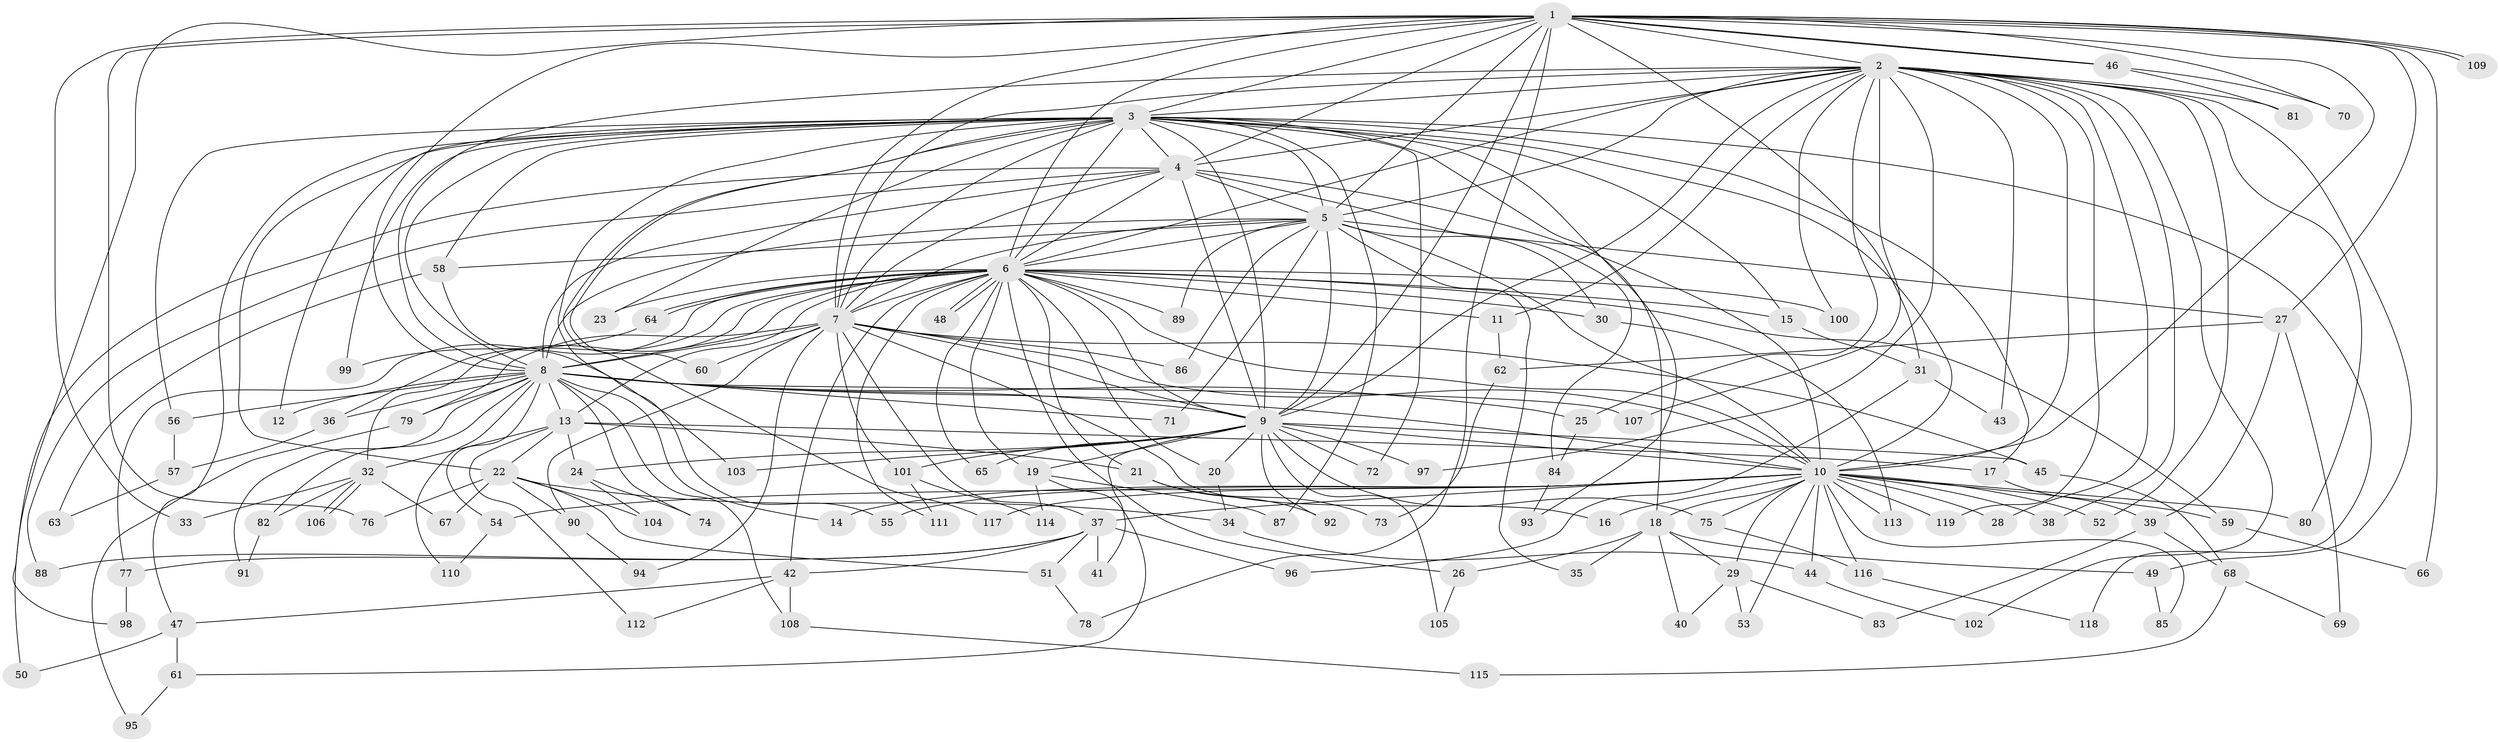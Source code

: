 // coarse degree distribution, {9: 0.013888888888888888, 6: 0.041666666666666664, 21: 0.013888888888888888, 4: 0.09722222222222222, 2: 0.3194444444444444, 3: 0.3194444444444444, 26: 0.027777777777777776, 1: 0.027777777777777776, 20: 0.027777777777777776, 23: 0.013888888888888888, 8: 0.027777777777777776, 14: 0.013888888888888888, 12: 0.013888888888888888, 16: 0.013888888888888888, 5: 0.027777777777777776}
// Generated by graph-tools (version 1.1) at 2025/36/03/04/25 23:36:20]
// undirected, 119 vertices, 263 edges
graph export_dot {
  node [color=gray90,style=filled];
  1;
  2;
  3;
  4;
  5;
  6;
  7;
  8;
  9;
  10;
  11;
  12;
  13;
  14;
  15;
  16;
  17;
  18;
  19;
  20;
  21;
  22;
  23;
  24;
  25;
  26;
  27;
  28;
  29;
  30;
  31;
  32;
  33;
  34;
  35;
  36;
  37;
  38;
  39;
  40;
  41;
  42;
  43;
  44;
  45;
  46;
  47;
  48;
  49;
  50;
  51;
  52;
  53;
  54;
  55;
  56;
  57;
  58;
  59;
  60;
  61;
  62;
  63;
  64;
  65;
  66;
  67;
  68;
  69;
  70;
  71;
  72;
  73;
  74;
  75;
  76;
  77;
  78;
  79;
  80;
  81;
  82;
  83;
  84;
  85;
  86;
  87;
  88;
  89;
  90;
  91;
  92;
  93;
  94;
  95;
  96;
  97;
  98;
  99;
  100;
  101;
  102;
  103;
  104;
  105;
  106;
  107;
  108;
  109;
  110;
  111;
  112;
  113;
  114;
  115;
  116;
  117;
  118;
  119;
  1 -- 2;
  1 -- 3;
  1 -- 4;
  1 -- 5;
  1 -- 6;
  1 -- 7;
  1 -- 8;
  1 -- 9;
  1 -- 10;
  1 -- 27;
  1 -- 31;
  1 -- 33;
  1 -- 46;
  1 -- 46;
  1 -- 50;
  1 -- 66;
  1 -- 70;
  1 -- 76;
  1 -- 78;
  1 -- 109;
  1 -- 109;
  2 -- 3;
  2 -- 4;
  2 -- 5;
  2 -- 6;
  2 -- 7;
  2 -- 8;
  2 -- 9;
  2 -- 10;
  2 -- 11;
  2 -- 25;
  2 -- 28;
  2 -- 38;
  2 -- 43;
  2 -- 49;
  2 -- 52;
  2 -- 80;
  2 -- 81;
  2 -- 97;
  2 -- 100;
  2 -- 102;
  2 -- 107;
  2 -- 119;
  3 -- 4;
  3 -- 5;
  3 -- 6;
  3 -- 7;
  3 -- 8;
  3 -- 9;
  3 -- 10;
  3 -- 12;
  3 -- 15;
  3 -- 17;
  3 -- 18;
  3 -- 22;
  3 -- 23;
  3 -- 47;
  3 -- 55;
  3 -- 56;
  3 -- 58;
  3 -- 60;
  3 -- 72;
  3 -- 87;
  3 -- 93;
  3 -- 99;
  3 -- 117;
  3 -- 118;
  4 -- 5;
  4 -- 6;
  4 -- 7;
  4 -- 8;
  4 -- 9;
  4 -- 10;
  4 -- 84;
  4 -- 88;
  4 -- 98;
  5 -- 6;
  5 -- 7;
  5 -- 8;
  5 -- 9;
  5 -- 10;
  5 -- 27;
  5 -- 30;
  5 -- 35;
  5 -- 58;
  5 -- 71;
  5 -- 86;
  5 -- 89;
  6 -- 7;
  6 -- 8;
  6 -- 9;
  6 -- 10;
  6 -- 11;
  6 -- 13;
  6 -- 15;
  6 -- 19;
  6 -- 20;
  6 -- 21;
  6 -- 23;
  6 -- 26;
  6 -- 30;
  6 -- 32;
  6 -- 36;
  6 -- 42;
  6 -- 48;
  6 -- 48;
  6 -- 59;
  6 -- 64;
  6 -- 64;
  6 -- 65;
  6 -- 77;
  6 -- 89;
  6 -- 100;
  6 -- 111;
  7 -- 8;
  7 -- 9;
  7 -- 10;
  7 -- 16;
  7 -- 37;
  7 -- 45;
  7 -- 60;
  7 -- 79;
  7 -- 86;
  7 -- 90;
  7 -- 94;
  7 -- 101;
  8 -- 9;
  8 -- 10;
  8 -- 12;
  8 -- 13;
  8 -- 14;
  8 -- 25;
  8 -- 36;
  8 -- 54;
  8 -- 56;
  8 -- 71;
  8 -- 74;
  8 -- 79;
  8 -- 82;
  8 -- 91;
  8 -- 107;
  8 -- 108;
  8 -- 110;
  9 -- 10;
  9 -- 19;
  9 -- 20;
  9 -- 24;
  9 -- 41;
  9 -- 45;
  9 -- 65;
  9 -- 72;
  9 -- 75;
  9 -- 92;
  9 -- 97;
  9 -- 101;
  9 -- 103;
  9 -- 105;
  10 -- 14;
  10 -- 16;
  10 -- 18;
  10 -- 28;
  10 -- 29;
  10 -- 37;
  10 -- 38;
  10 -- 44;
  10 -- 52;
  10 -- 53;
  10 -- 54;
  10 -- 55;
  10 -- 59;
  10 -- 75;
  10 -- 80;
  10 -- 85;
  10 -- 113;
  10 -- 116;
  10 -- 117;
  10 -- 119;
  11 -- 62;
  13 -- 17;
  13 -- 21;
  13 -- 22;
  13 -- 24;
  13 -- 32;
  13 -- 112;
  15 -- 31;
  17 -- 39;
  18 -- 26;
  18 -- 29;
  18 -- 35;
  18 -- 40;
  18 -- 49;
  19 -- 61;
  19 -- 87;
  19 -- 114;
  20 -- 34;
  21 -- 73;
  21 -- 92;
  22 -- 34;
  22 -- 51;
  22 -- 67;
  22 -- 76;
  22 -- 90;
  22 -- 104;
  24 -- 74;
  24 -- 104;
  25 -- 84;
  26 -- 105;
  27 -- 39;
  27 -- 62;
  27 -- 69;
  29 -- 40;
  29 -- 53;
  29 -- 83;
  30 -- 113;
  31 -- 43;
  31 -- 96;
  32 -- 33;
  32 -- 67;
  32 -- 82;
  32 -- 106;
  32 -- 106;
  34 -- 44;
  36 -- 57;
  37 -- 41;
  37 -- 42;
  37 -- 51;
  37 -- 77;
  37 -- 88;
  37 -- 96;
  39 -- 68;
  39 -- 83;
  42 -- 47;
  42 -- 108;
  42 -- 112;
  44 -- 102;
  45 -- 68;
  46 -- 70;
  46 -- 81;
  47 -- 50;
  47 -- 61;
  49 -- 85;
  51 -- 78;
  54 -- 110;
  56 -- 57;
  57 -- 63;
  58 -- 63;
  58 -- 103;
  59 -- 66;
  61 -- 95;
  62 -- 73;
  64 -- 99;
  68 -- 69;
  68 -- 115;
  75 -- 116;
  77 -- 98;
  79 -- 95;
  82 -- 91;
  84 -- 93;
  90 -- 94;
  101 -- 111;
  101 -- 114;
  108 -- 115;
  116 -- 118;
}
